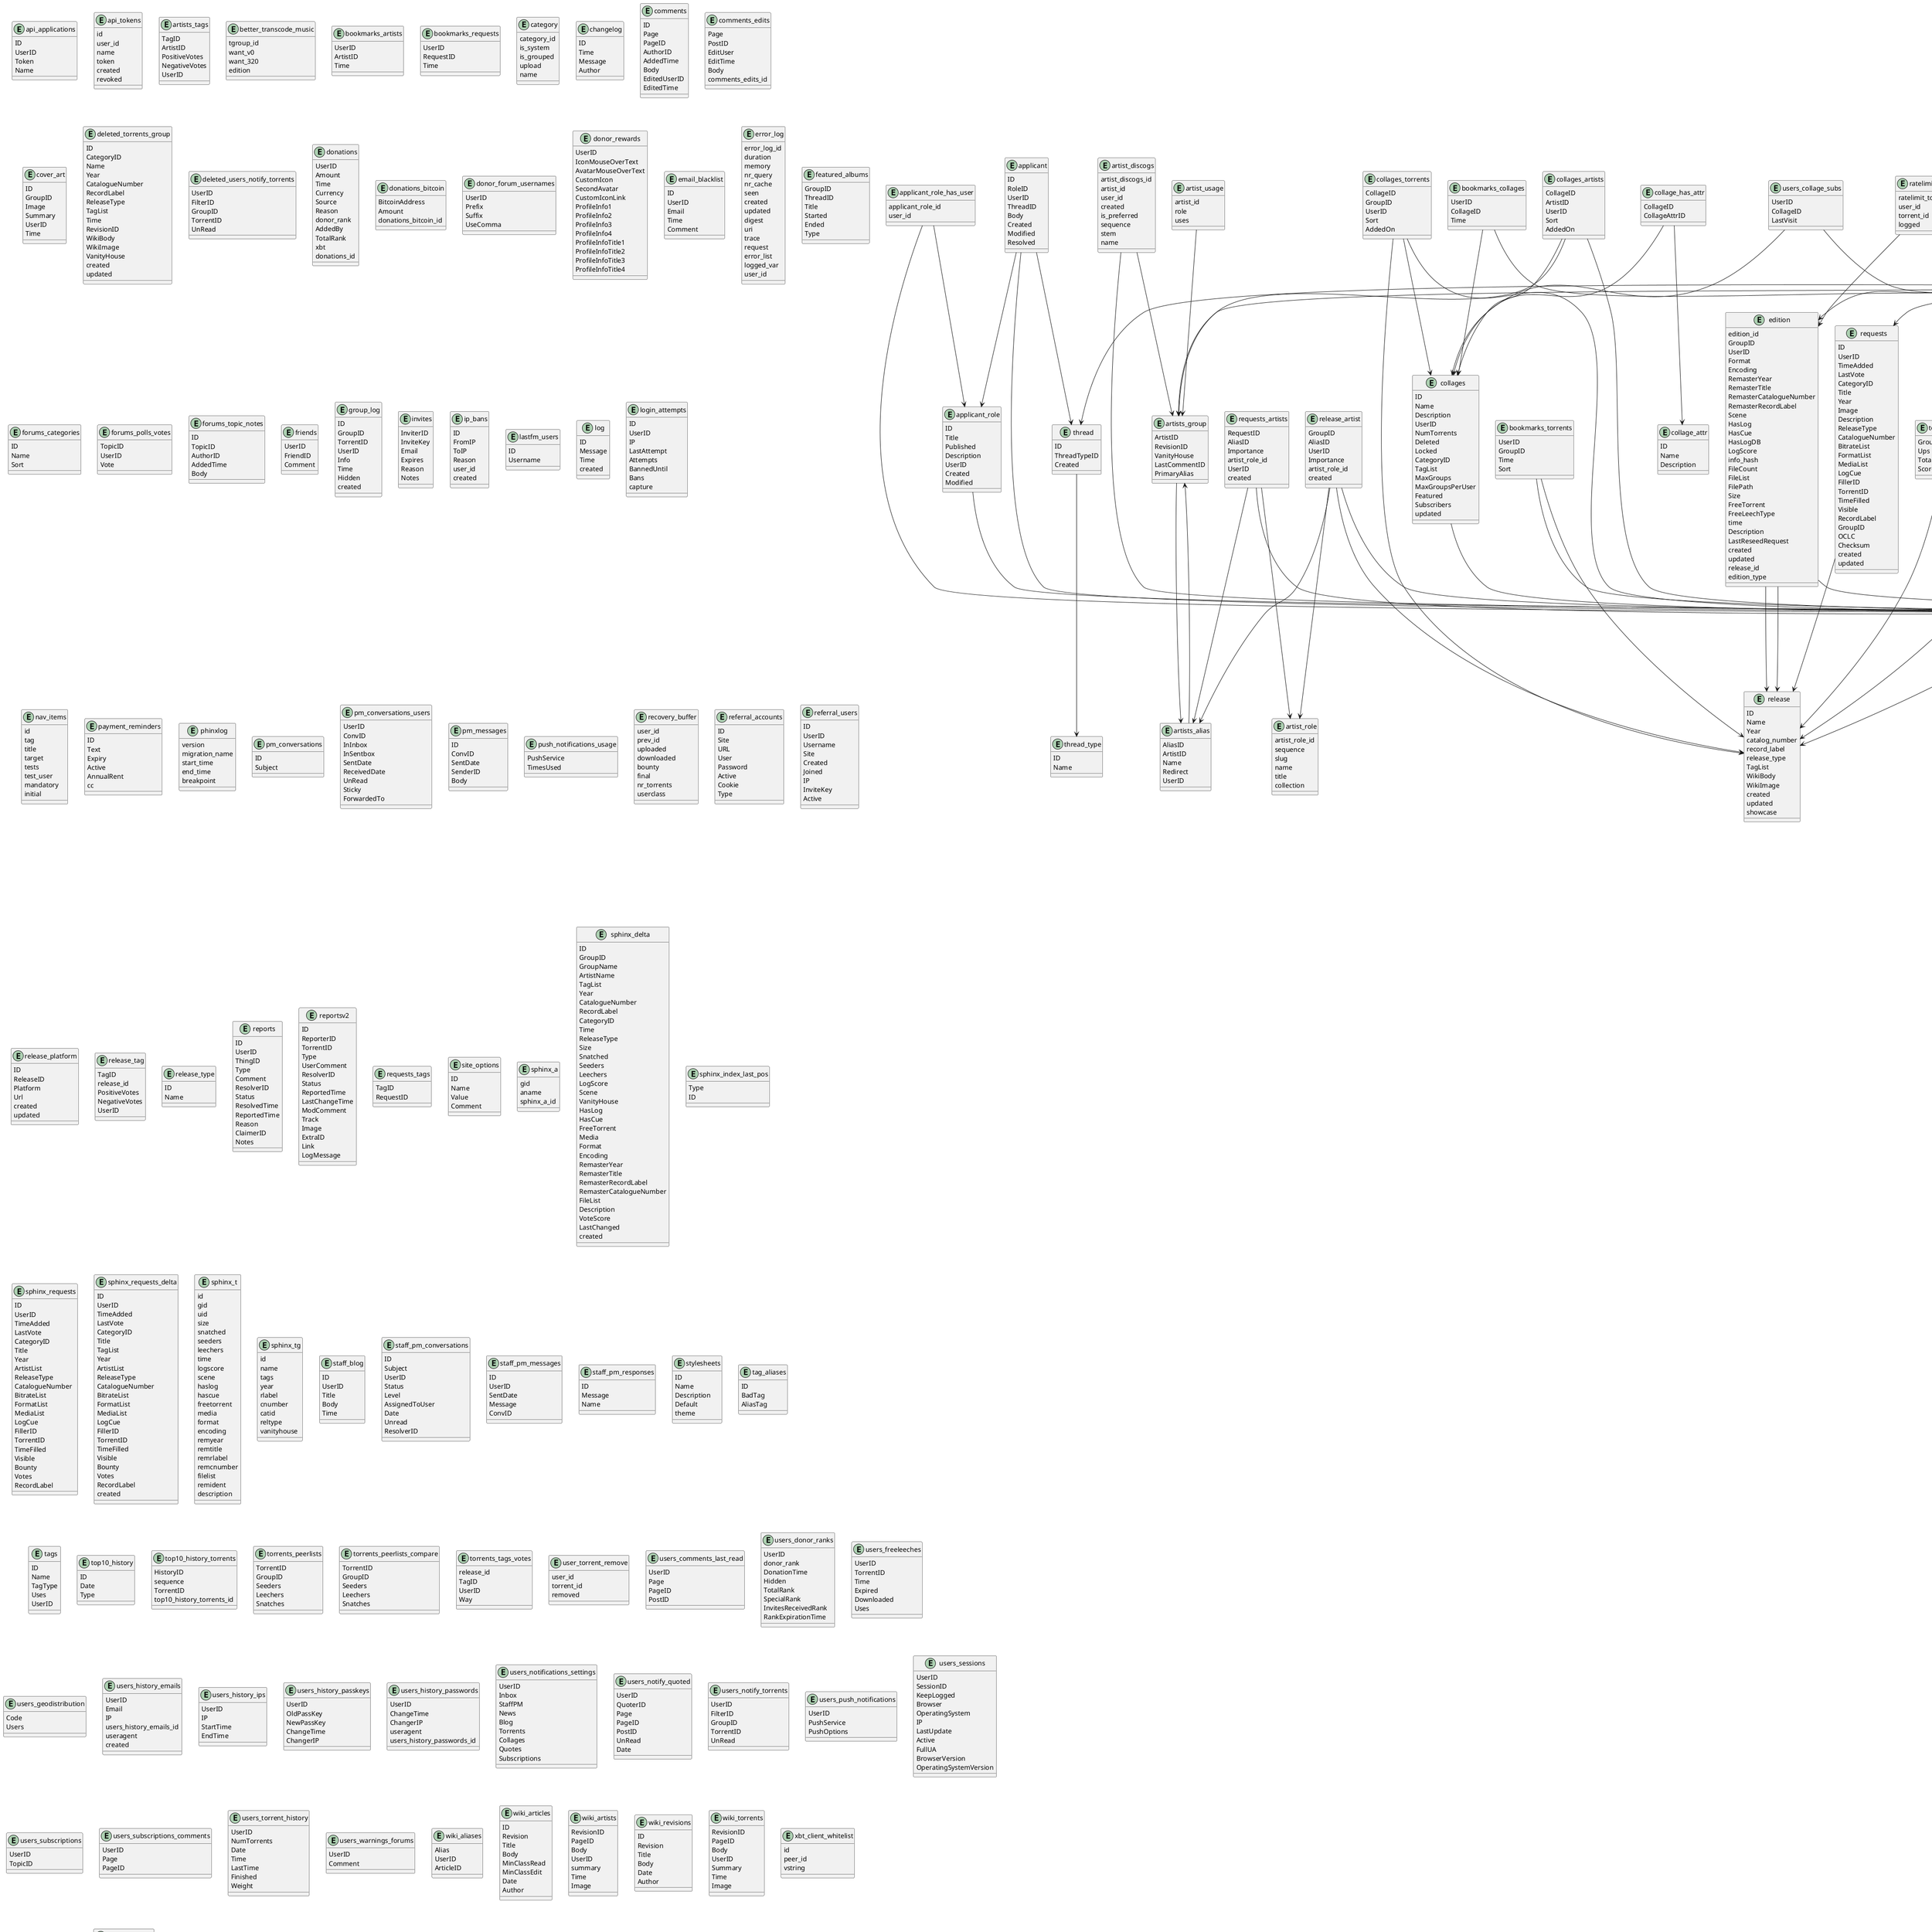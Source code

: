 @startuml
' Auto-generated from GraphML (ER diagram)
entity "api_applications" as api_applications {
  ID
  UserID
  Token
  Name
}
entity "api_tokens" as api_tokens {
  id
  user_id
  name
  token
  created
  revoked
}
entity "applicant" as applicant {
  ID
  RoleID
  UserID
  ThreadID
  Body
  Created
  Modified
  Resolved
}
entity "applicant_role" as applicant_role {
  ID
  Title
  Published
  Description
  UserID
  Created
  Modified
}
entity "applicant_role_has_user" as applicant_role_has_user {
  applicant_role_id
  user_id
}
entity "artist_attr" as artist_attr {
  artist_attr_id
  name
  description
}
entity "artist_discogs" as artist_discogs {
  artist_discogs_id
  artist_id
  user_id
  created
  is_preferred
  sequence
  stem
  name
}
entity "artist_has_attr" as artist_has_attr {
  artist_id
  artist_attr_id
}
entity "artist_role" as artist_role {
  artist_role_id
  sequence
  slug
  name
  title
  collection
}
entity "artist_usage" as artist_usage {
  artist_id
  role
  uses
}
entity "artists_alias" as artists_alias {
  AliasID
  ArtistID
  Name
  Redirect
  UserID
}
entity "artists_group" as artists_group {
  ArtistID
  RevisionID
  VanityHouse
  LastCommentID
  PrimaryAlias
}
entity "artists_similar" as artists_similar {
  ArtistID
  SimilarID
}
entity "artists_similar_scores" as artists_similar_scores {
  SimilarID
  Score
}
entity "artists_similar_votes" as artists_similar_votes {
  SimilarID
  UserID
  Way
}
entity "artists_tags" as artists_tags {
  TagID
  ArtistID
  PositiveVotes
  NegativeVotes
  UserID
}
entity "better_transcode_music" as better_transcode_music {
  tgroup_id
  want_v0
  want_320
  edition
}
entity "blog" as blog {
  ID
  UserID
  Title
  Body
  Time
  ThreadID
  Important
}
entity "bonus_history" as bonus_history {
  ID
  ItemID
  UserID
  Price
  OtherUserID
  PurchaseDate
}
entity "bonus_item" as bonus_item {
  ID
  Price
  Amount
  MinClass
  FreeClass
  Label
  Title
  sequence
}
entity "bonus_pool" as bonus_pool {
  bonus_pool_id
  name
  since_date
  until_date
  total
}
entity "bonus_pool_contrib" as bonus_pool_contrib {
  bonus_pool_contrib_id
  bonus_pool_id
  user_id
  amount_recv
  amount_sent
  created
}
entity "bookmarks_artists" as bookmarks_artists {
  UserID
  ArtistID
  Time
}
entity "bookmarks_collages" as bookmarks_collages {
  UserID
  CollageID
  Time
}
entity "bookmarks_requests" as bookmarks_requests {
  UserID
  RequestID
  Time
}
entity "bookmarks_torrents" as bookmarks_torrents {
  UserID
  GroupID
  Time
  Sort
}
entity "category" as category {
  category_id
  is_system
  is_grouped
  upload
  name
}
entity "changelog" as changelog {
  ID
  Time
  Message
  Author
}
entity "collage_attr" as collage_attr {
  ID
  Name
  Description
}
entity "collage_has_attr" as collage_has_attr {
  CollageID
  CollageAttrID
}
entity "collages" as collages {
  ID
  Name
  Description
  UserID
  NumTorrents
  Deleted
  Locked
  CategoryID
  TagList
  MaxGroups
  MaxGroupsPerUser
  Featured
  Subscribers
  updated
}
entity "collages_artists" as collages_artists {
  CollageID
  ArtistID
  UserID
  Sort
  AddedOn
}
entity "collages_torrents" as collages_torrents {
  CollageID
  GroupID
  UserID
  Sort
  AddedOn
}
entity "comments" as comments {
  ID
  Page
  PageID
  AuthorID
  AddedTime
  Body
  EditedUserID
  EditedTime
}
entity "comments_edits" as comments_edits {
  Page
  PostID
  EditUser
  EditTime
  Body
  comments_edits_id
}
entity "contest" as contest {
  contest_id
  contest_type_id
  name
  banner
  date_begin
  date_end
  display
  max_tracked
  description
}
entity "contest_has_bonus_pool" as contest_has_bonus_pool {
  bonus_pool_id
  contest_id
  status
  bonus_contest
  bonus_user
  bonus_per_entry
}
entity "contest_leaderboard" as contest_leaderboard {
  contest_id
  user_id
  entry_count
  last_entry_id
}
entity "contest_type" as contest_type {
  contest_type_id
  name
}
entity "cover_art" as cover_art {
  ID
  GroupID
  Image
  Summary
  UserID
  Time
}
entity "deleted_torrents_group" as deleted_torrents_group {
  ID
  CategoryID
  Name
  Year
  CatalogueNumber
  RecordLabel
  ReleaseType
  TagList
  Time
  RevisionID
  WikiBody
  WikiImage
  VanityHouse
  created
  updated
}
entity "deleted_users_notify_torrents" as deleted_users_notify_torrents {
  UserID
  FilterID
  GroupID
  TorrentID
  UnRead
}
entity "donations" as donations {
  UserID
  Amount
  Time
  Currency
  Source
  Reason
  donor_rank
  AddedBy
  TotalRank
  xbt
  donations_id
}
entity "donations_bitcoin" as donations_bitcoin {
  BitcoinAddress
  Amount
  donations_bitcoin_id
}
entity "donor_forum_usernames" as donor_forum_usernames {
  UserID
  Prefix
  Suffix
  UseComma
}
entity "donor_rewards" as donor_rewards {
  UserID
  IconMouseOverText
  AvatarMouseOverText
  CustomIcon
  SecondAvatar
  CustomIconLink
  ProfileInfo1
  ProfileInfo2
  ProfileInfo3
  ProfileInfo4
  ProfileInfoTitle1
  ProfileInfoTitle2
  ProfileInfoTitle3
  ProfileInfoTitle4
}
entity "dupe_groups" as dupe_groups {
  ID
  Comments
}
entity "edition" as edition {
  edition_id
  GroupID
  UserID
  Format
  Encoding
  RemasterYear
  RemasterTitle
  RemasterCatalogueNumber
  RemasterRecordLabel
  Scene
  HasLog
  HasCue
  HasLogDB
  LogScore
  info_hash
  FileCount
  FileList
  FilePath
  Size
  FreeTorrent
  FreeLeechType
  time
  Description
  LastReseedRequest
  created
  updated
  release_id
  edition_type
}
entity "email_blacklist" as email_blacklist {
  ID
  UserID
  Email
  Time
  Comment
}
entity "error_log" as error_log {
  error_log_id
  duration
  memory
  nr_query
  nr_cache
  seen
  created
  updated
  digest
  uri
  trace
  request
  error_list
  logged_var
  user_id
}
entity "featured_albums" as featured_albums {
  GroupID
  ThreadID
  Title
  Started
  Ended
  Type
}
entity "forums" as forums {
  ID
  CategoryID
  Sort
  Name
  Description
  MinClassRead
  MinClassWrite
  MinClassCreate
  NumTopics
  NumPosts
  LastPostID
  LastPostAuthorID
  LastPostTopicID
  LastPostTime
  AutoLock
  AutoLockWeeks
}
entity "forums_categories" as forums_categories {
  ID
  Name
  Sort
}
entity "forums_last_read_topics" as forums_last_read_topics {
  UserID
  TopicID
  PostID
}
entity "forums_polls" as forums_polls {
  TopicID
  Question
  Answers
  Featured
  Closed
}
entity "forums_polls_votes" as forums_polls_votes {
  TopicID
  UserID
  Vote
}
entity "forums_posts" as forums_posts {
  ID
  TopicID
  AuthorID
  AddedTime
  Body
  EditedUserID
  EditedTime
}
entity "forums_topic_notes" as forums_topic_notes {
  ID
  TopicID
  AuthorID
  AddedTime
  Body
}
entity "forums_topics" as forums_topics {
  ID
  Title
  AuthorID
  IsLocked
  IsSticky
  ForumID
  NumPosts
  LastPostID
  LastPostTime
  LastPostAuthorID
  StickyPostID
  Ranking
  CreatedTime
}
entity "forums_transitions" as forums_transitions {
  forums_transitions_id
  source
  destination
  label
  permission_levels
  permission_class
  permissions
  user_ids
}
entity "friends" as friends {
  UserID
  FriendID
  Comment
}
entity "group_log" as group_log {
  ID
  GroupID
  TorrentID
  UserID
  Info
  Time
  Hidden
  created
}
entity "invite_source" as invite_source {
  invite_source_id
  name
}
entity "invite_source_pending" as invite_source_pending {
  invite_source_id
  invite_key
}
entity "inviter_has_invite_source" as inviter_has_invite_source {
  user_id
  invite_source_id
}
entity "invites" as invites {
  InviterID
  InviteKey
  Email
  Expires
  Reason
  Notes
}
entity "ip_bans" as ip_bans {
  ID
  FromIP
  ToIP
  Reason
  user_id
  created
}
entity "lastfm_users" as lastfm_users {
  ID
  Username
}
entity "locked_accounts" as locked_accounts {
  UserID
  Type
}
entity "log" as log {
  ID
  Message
  Time
  created
}
entity "login_attempts" as login_attempts {
  ID
  UserID
  IP
  LastAttempt
  Attempts
  BannedUntil
  Bans
  capture
}
entity "nav_items" as nav_items {
  id
  tag
  title
  target
  tests
  test_user
  mandatory
  initial
}
entity "news" as news {
  ID
  UserID
  Title
  Body
  Time
}
entity "payment_reminders" as payment_reminders {
  ID
  Text
  Expiry
  Active
  AnnualRent
  cc
}
entity "periodic_task" as periodic_task {
  periodic_task_id
  name
  classname
  description
  period
  is_enabled
  is_sane
  is_debug
  run_now
}
entity "periodic_task_history" as periodic_task_history {
  periodic_task_history_id
  periodic_task_id
  launch_time
  status
  num_errors
  num_items
  duration_ms
}
entity "periodic_task_history_event" as periodic_task_history_event {
  periodic_task_history_event_id
  periodic_task_history_id
  severity
  event_time
  event
  reference
}
entity "permission_rate_limit" as permission_rate_limit {
  permission_id
  overshoot
  factor
}
entity "permissions" as permissions {
  ID
  Level
  Name
  Values
  DisplayStaff
  PermittedForums
  Secondary
  StaffGroup
  badge
}
entity "phinxlog" as phinxlog {
  version
  migration_name
  start_time
  end_time
  breakpoint
}
entity "pm_conversations" as pm_conversations {
  ID
  Subject
}
entity "pm_conversations_users" as pm_conversations_users {
  UserID
  ConvID
  InInbox
  InSentbox
  SentDate
  ReceivedDate
  UnRead
  Sticky
  ForwardedTo
}
entity "pm_messages" as pm_messages {
  ID
  ConvID
  SentDate
  SenderID
  Body
}
entity "push_notifications_usage" as push_notifications_usage {
  PushService
  TimesUsed
}
entity "ratelimit_torrent" as ratelimit_torrent {
  ratelimit_torrent_id
  user_id
  torrent_id
  logged
}
entity "recovery_buffer" as recovery_buffer {
  user_id
  prev_id
  uploaded
  downloaded
  bounty
  final
  nr_torrents
  userclass
}
entity "referral_accounts" as referral_accounts {
  ID
  Site
  URL
  User
  Password
  Active
  Cookie
  Type
}
entity "referral_users" as referral_users {
  ID
  UserID
  Username
  Site
  Created
  Joined
  IP
  InviteKey
  Active
}
entity "release" as release {
  ID
  Name
  Year
  catalog_number
  record_label
  release_type
  TagList
  WikiBody
  WikiImage
  created
  updated
  showcase
}
entity "release_artist" as release_artist {
  GroupID
  AliasID
  UserID
  Importance
  artist_role_id
  created
}
entity "release_platform" as release_platform {
  ID
  ReleaseID
  Platform
  Url
  created
  updated
}
entity "release_tag" as release_tag {
  TagID
  release_id
  PositiveVotes
  NegativeVotes
  UserID
}
entity "release_type" as release_type {
  ID
  Name
}
entity "reports" as reports {
  ID
  UserID
  ThingID
  Type
  Comment
  ResolverID
  Status
  ResolvedTime
  ReportedTime
  Reason
  ClaimerID
  Notes
}
entity "reportsv2" as reportsv2 {
  ID
  ReporterID
  TorrentID
  Type
  UserComment
  ResolverID
  Status
  ReportedTime
  LastChangeTime
  ModComment
  Track
  Image
  ExtraID
  Link
  LogMessage
}
entity "requests" as requests {
  ID
  UserID
  TimeAdded
  LastVote
  CategoryID
  Title
  Year
  Image
  Description
  ReleaseType
  CatalogueNumber
  BitrateList
  FormatList
  MediaList
  LogCue
  FillerID
  TorrentID
  TimeFilled
  Visible
  RecordLabel
  GroupID
  OCLC
  Checksum
  created
  updated
}
entity "requests_artists" as requests_artists {
  RequestID
  AliasID
  Importance
  artist_role_id
  UserID
  created
}
entity "requests_tags" as requests_tags {
  TagID
  RequestID
}
entity "requests_votes" as requests_votes {
  requests_votes_id
  RequestID
  UserID
  Bounty
  created
}
entity "site_options" as site_options {
  ID
  Name
  Value
  Comment
}
entity "sphinx_a" as sphinx_a {
  gid
  aname
  sphinx_a_id
}
entity "sphinx_delta" as sphinx_delta {
  ID
  GroupID
  GroupName
  ArtistName
  TagList
  Year
  CatalogueNumber
  RecordLabel
  CategoryID
  Time
  ReleaseType
  Size
  Snatched
  Seeders
  Leechers
  LogScore
  Scene
  VanityHouse
  HasLog
  HasCue
  FreeTorrent
  Media
  Format
  Encoding
  RemasterYear
  RemasterTitle
  RemasterRecordLabel
  RemasterCatalogueNumber
  FileList
  Description
  VoteScore
  LastChanged
  created
}
entity "sphinx_index_last_pos" as sphinx_index_last_pos {
  Type
  ID
}
entity "sphinx_requests" as sphinx_requests {
  ID
  UserID
  TimeAdded
  LastVote
  CategoryID
  Title
  Year
  ArtistList
  ReleaseType
  CatalogueNumber
  BitrateList
  FormatList
  MediaList
  LogCue
  FillerID
  TorrentID
  TimeFilled
  Visible
  Bounty
  Votes
  RecordLabel
}
entity "sphinx_requests_delta" as sphinx_requests_delta {
  ID
  UserID
  TimeAdded
  LastVote
  CategoryID
  Title
  TagList
  Year
  ArtistList
  ReleaseType
  CatalogueNumber
  BitrateList
  FormatList
  MediaList
  LogCue
  FillerID
  TorrentID
  TimeFilled
  Visible
  Bounty
  Votes
  RecordLabel
  created
}
entity "sphinx_t" as sphinx_t {
  id
  gid
  uid
  size
  snatched
  seeders
  leechers
  time
  logscore
  scene
  haslog
  hascue
  freetorrent
  media
  format
  encoding
  remyear
  remtitle
  remrlabel
  remcnumber
  filelist
  remident
  description
}
entity "sphinx_tg" as sphinx_tg {
  id
  name
  tags
  year
  rlabel
  cnumber
  catid
  reltype
  vanityhouse
}
entity "staff_blog" as staff_blog {
  ID
  UserID
  Title
  Body
  Time
}
entity "staff_blog_visits" as staff_blog_visits {
  UserID
  Time
}
entity "staff_groups" as staff_groups {
  ID
  Sort
  Name
}
entity "staff_pm_conversations" as staff_pm_conversations {
  ID
  Subject
  UserID
  Status
  Level
  AssignedToUser
  Date
  Unread
  ResolverID
}
entity "staff_pm_messages" as staff_pm_messages {
  ID
  UserID
  SentDate
  Message
  ConvID
}
entity "staff_pm_responses" as staff_pm_responses {
  ID
  Message
  Name
}
entity "stylesheets" as stylesheets {
  ID
  Name
  Description
  Default
  theme
}
entity "tag_aliases" as tag_aliases {
  ID
  BadTag
  AliasTag
}
entity "tags" as tags {
  ID
  Name
  TagType
  Uses
  UserID
}
entity "tgroup_summary" as tgroup_summary {
  tgroup_id
  bookmark_total
  download_total
  leech_total
  seeding_total
  snatch_total
}
entity "thread" as thread {
  ID
  ThreadTypeID
  Created
}
entity "thread_note" as thread_note {
  ID
  ThreadID
  Created
  UserID
  Body
  Visibility
}
entity "thread_type" as thread_type {
  ID
  Name
}
entity "top10_history" as top10_history {
  ID
  Date
  Type
}
entity "top10_history_torrents" as top10_history_torrents {
  HistoryID
  sequence
  TorrentID
  top10_history_torrents_id
}
entity "torrents_peerlists" as torrents_peerlists {
  TorrentID
  GroupID
  Seeders
  Leechers
  Snatches
}
entity "torrents_peerlists_compare" as torrents_peerlists_compare {
  TorrentID
  GroupID
  Seeders
  Leechers
  Snatches
}
entity "torrents_tags_votes" as torrents_tags_votes {
  release_id
  TagID
  UserID
  Way
}
entity "torrents_votes" as torrents_votes {
  GroupID
  Ups
  Total
  Score
}
entity "user_attr" as user_attr {
  ID
  Name
  Description
}
entity "user_bonus" as user_bonus {
  user_id
  points
}
entity "user_flt" as user_flt {
  user_id
  tokens
}
entity "user_has_attr" as user_has_attr {
  UserID
  UserAttrID
}
entity "user_has_invite_source" as user_has_invite_source {
  user_id
  invite_source_id
}
entity "user_has_ordinal" as user_has_ordinal {
  user_ordinal_id
  user_id
  value
}
entity "user_last_access" as user_last_access {
  user_id
  last_access
}
entity "user_last_access_delta" as user_last_access_delta {
  user_last_access_delta_id
  user_id
  last_access
}
entity "user_ordinal" as user_ordinal {
  user_ordinal_id
  default_value
  name
  description
}
entity "user_read_blog" as user_read_blog {
  user_id
  blog_id
}
entity "user_read_forum" as user_read_forum {
  user_id
  last_read
}
entity "user_read_news" as user_read_news {
  user_id
  news_id
}
entity "user_seedbox" as user_seedbox {
  user_seedbox_id
  user_id
  name
  ipaddr
  useragent
}
entity "user_summary" as user_summary {
  user_id
  artist_added_total
  collage_total
  collage_contrib
  download_total
  download_unique
  fl_token_total
  forum_post_total
  forum_thread_total
  invited_total
  leech_total
  perfect_flac_total
  perfecter_flac_total
  request_bounty_total
  request_bounty_size
  request_created_total
  request_created_size
  request_vote_total
  request_vote_size
  seeding_total
  snatch_total
  snatch_unique
  unique_group_total
  upload_total
  seedtime_hour
}
entity "user_torrent_remove" as user_torrent_remove {
  user_id
  torrent_id
  removed
}
entity "users_collage_subs" as users_collage_subs {
  UserID
  CollageID
  LastVisit
}
entity "users_comments_last_read" as users_comments_last_read {
  UserID
  Page
  PageID
  PostID
}
entity "users_donor_ranks" as users_donor_ranks {
  UserID
  donor_rank
  DonationTime
  Hidden
  TotalRank
  SpecialRank
  InvitesReceivedRank
  RankExpirationTime
}
entity "users_downloads" as users_downloads {
  UserID
  TorrentID
  Time
  users_downloads_id
}
entity "users_dupes" as users_dupes {
  GroupID
  UserID
}
entity "users_enable_requests" as users_enable_requests {
  ID
  UserID
  Email
  IP
  UserAgent
  Timestamp
  HandledTimestamp
  Token
  CheckedBy
  Outcome
}
entity "users_freeleeches" as users_freeleeches {
  UserID
  TorrentID
  Time
  Expired
  Downloaded
  Uses
}
entity "users_geodistribution" as users_geodistribution {
  Code
  Users
}
entity "users_history_emails" as users_history_emails {
  UserID
  Email
  IP
  users_history_emails_id
  useragent
  created
}
entity "users_history_ips" as users_history_ips {
  UserID
  IP
  StartTime
  EndTime
}
entity "users_history_passkeys" as users_history_passkeys {
  UserID
  OldPassKey
  NewPassKey
  ChangeTime
  ChangerIP
}
entity "users_history_passwords" as users_history_passwords {
  UserID
  ChangeTime
  ChangerIP
  useragent
  users_history_passwords_id
}
entity "users_info" as users_info {
  UserID
  AdminComment
  SiteOptions
  TorrentGrouping
  RatioWatchEnds
  RatioWatchDownload
  RatioWatchTimes
  BanDate
  BanReason
  RestrictedForums
  PermittedForums
  NavItems
}
entity "users_leech_stats" as users_leech_stats {
  UserID
  Uploaded
  Downloaded
}
entity "users_levels" as users_levels {
  UserID
  PermissionID
}
entity "users_main" as users_main {
  ID
  Username
  Email
  PassHash
  IRCKey
  IP
  title
  Enabled
  Paranoia
  Visible
  Invites
  PermissionID
  CustomPermissions
  can_leech
  torrent_pass
  RequiredRatio
  ipcc
  created
  updated
  auth_key
  avatar
  collage_total
  inviter_user_id
  profile_info
  profile_title
  slogan
  stylesheet_id
  stylesheet_url
  nav_list
}
entity "users_notifications_settings" as users_notifications_settings {
  UserID
  Inbox
  StaffPM
  News
  Blog
  Torrents
  Collages
  Quotes
  Subscriptions
}
entity "users_notify_filters" as users_notify_filters {
  ID
  UserID
  Label
  Artists
  RecordLabels
  Users
  Tags
  NotTags
  Categories
  Formats
  Encodings
  Media
  FromYear
  ToYear
  ExcludeVA
  NewGroupsOnly
  ReleaseTypes
}
entity "users_notify_quoted" as users_notify_quoted {
  UserID
  QuoterID
  Page
  PageID
  PostID
  UnRead
  Date
}
entity "users_notify_torrents" as users_notify_torrents {
  UserID
  FilterID
  GroupID
  TorrentID
  UnRead
}
entity "users_push_notifications" as users_push_notifications {
  UserID
  PushService
  PushOptions
}
entity "users_sessions" as users_sessions {
  UserID
  SessionID
  KeepLogged
  Browser
  OperatingSystem
  IP
  LastUpdate
  Active
  FullUA
  BrowserVersion
  OperatingSystemVersion
}
entity "users_stats_daily" as users_stats_daily {
  UserID
  Time
  Uploaded
  Downloaded
  BonusPoints
  Torrents
  PerfectFLACs
}
entity "users_stats_monthly" as users_stats_monthly {
  UserID
  Time
  Uploaded
  Downloaded
  BonusPoints
  Torrents
  PerfectFLACs
}
entity "users_stats_yearly" as users_stats_yearly {
  UserID
  Time
  Uploaded
  Downloaded
  BonusPoints
  Torrents
  PerfectFLACs
}
entity "users_subscriptions" as users_subscriptions {
  UserID
  TopicID
}
entity "users_subscriptions_comments" as users_subscriptions_comments {
  UserID
  Page
  PageID
}
entity "users_torrent_history" as users_torrent_history {
  UserID
  NumTorrents
  Date
  Time
  LastTime
  Finished
  Weight
}
entity "users_votes" as users_votes {
  UserID
  GroupID
  Type
  Time
  upvote
}
entity "users_warnings_forums" as users_warnings_forums {
  UserID
  Comment
}
entity "wiki_aliases" as wiki_aliases {
  Alias
  UserID
  ArticleID
}
entity "wiki_articles" as wiki_articles {
  ID
  Revision
  Title
  Body
  MinClassRead
  MinClassEdit
  Date
  Author
}
entity "wiki_artists" as wiki_artists {
  RevisionID
  PageID
  Body
  UserID
  summary
  Time
  Image
}
entity "wiki_revisions" as wiki_revisions {
  ID
  Revision
  Title
  Body
  Date
  Author
}
entity "wiki_torrents" as wiki_torrents {
  RevisionID
  PageID
  Body
  UserID
  Summary
  Time
  Image
}
entity "xbt_client_whitelist" as xbt_client_whitelist {
  id
  peer_id
  vstring
}
entity "xbt_files_history" as xbt_files_history {
  uid
  fid
  seedtime
  downloaded
  uploaded
}
entity "xbt_files_users" as xbt_files_users {
  uid
  active
  announced
  completed
  downloaded
  remaining
  uploaded
  upspeed
  downspeed
  corrupt
  timespent
  useragent
  connectable
  peer_id
  fid
  mtime
  ip
}
entity "xbt_forex" as xbt_forex {
  btc_forex_id
  cc
  rate
  forex_date
}
entity "xbt_snatched" as xbt_snatched {
  uid
  tstamp
  fid
  IP
  seedtime
  xbt_snatched_id
}
applicant --> thread
applicant --> users_main
applicant --> applicant_role
applicant_role --> users_main
applicant_role_has_user --> applicant_role
applicant_role_has_user --> users_main
artist_discogs --> artists_group
artist_discogs --> users_main
artist_has_attr --> artists_group
artist_has_attr --> artist_attr
artist_usage --> artists_group
artists_alias --> artists_group
artists_group --> artists_alias
artists_similar --> artists_similar_scores
artists_similar_votes --> artists_similar_scores
bonus_history --> bonus_item
bonus_history --> users_main
bonus_pool_contrib --> users_main
bonus_pool_contrib --> bonus_pool
bookmarks_collages --> collages
bookmarks_collages --> users_main
bookmarks_torrents --> users_main
bookmarks_torrents --> release
collage_has_attr --> collages
collage_has_attr --> collage_attr
collages --> users_main
collages_artists --> collages
collages_artists --> artists_group
collages_artists --> users_main
collages_torrents --> collages
collages_torrents --> users_main
collages_torrents --> release
contest --> contest_type
contest_has_bonus_pool --> bonus_pool
contest_has_bonus_pool --> contest
contest_leaderboard --> contest
edition --> users_main
edition --> release
edition --> release
forums_last_read_topics --> forums_posts
forums_last_read_topics --> forums_topics
forums_last_read_topics --> users_main
forums_polls --> forums_topics
forums_posts --> forums_topics
forums_topics --> users_main
forums_topics --> forums
forums_topics --> users_main
forums_topics --> forums_posts
forums_transitions --> forums
forums_transitions --> forums
invite_source_pending --> invite_source
inviter_has_invite_source --> users_main
inviter_has_invite_source --> invite_source
locked_accounts --> users_main
periodic_task_history --> periodic_task
periodic_task_history_event --> periodic_task_history
permission_rate_limit --> permissions
permissions --> staff_groups
ratelimit_torrent --> users_main
ratelimit_torrent --> edition
release_artist --> artist_role
release_artist --> artists_alias
release_artist --> users_main
release_artist --> release
requests --> release
requests_artists --> artist_role
requests_artists --> users_main
requests_artists --> artists_alias
requests_votes --> requests
requests_votes --> users_main
staff_blog_visits --> users_main
tgroup_summary --> release
thread --> thread_type
thread_note --> users_main
thread_note --> thread
torrents_votes --> release
user_bonus --> users_main
user_flt --> users_main
user_has_attr --> user_attr
user_has_attr --> users_main
user_has_invite_source --> users_main
user_has_invite_source --> invite_source
user_has_ordinal --> user_ordinal
user_has_ordinal --> users_main
user_last_access --> users_main
user_last_access_delta --> users_main
user_read_blog --> users_main
user_read_blog --> blog
user_read_forum --> users_main
user_read_news --> users_main
user_read_news --> news
user_seedbox --> users_main
user_summary --> users_main
users_collage_subs --> collages
users_collage_subs --> users_main
users_downloads --> edition
users_downloads --> users_main
users_dupes --> dupe_groups
users_dupes --> users_main
users_enable_requests --> users_main
users_enable_requests --> users_main
users_info --> users_main
users_leech_stats --> users_main
users_levels --> users_main
users_levels --> permissions
users_notify_filters --> users_main
users_stats_daily --> users_main
users_stats_monthly --> users_main
users_stats_yearly --> users_main
users_votes --> release
users_votes --> users_main
@enduml